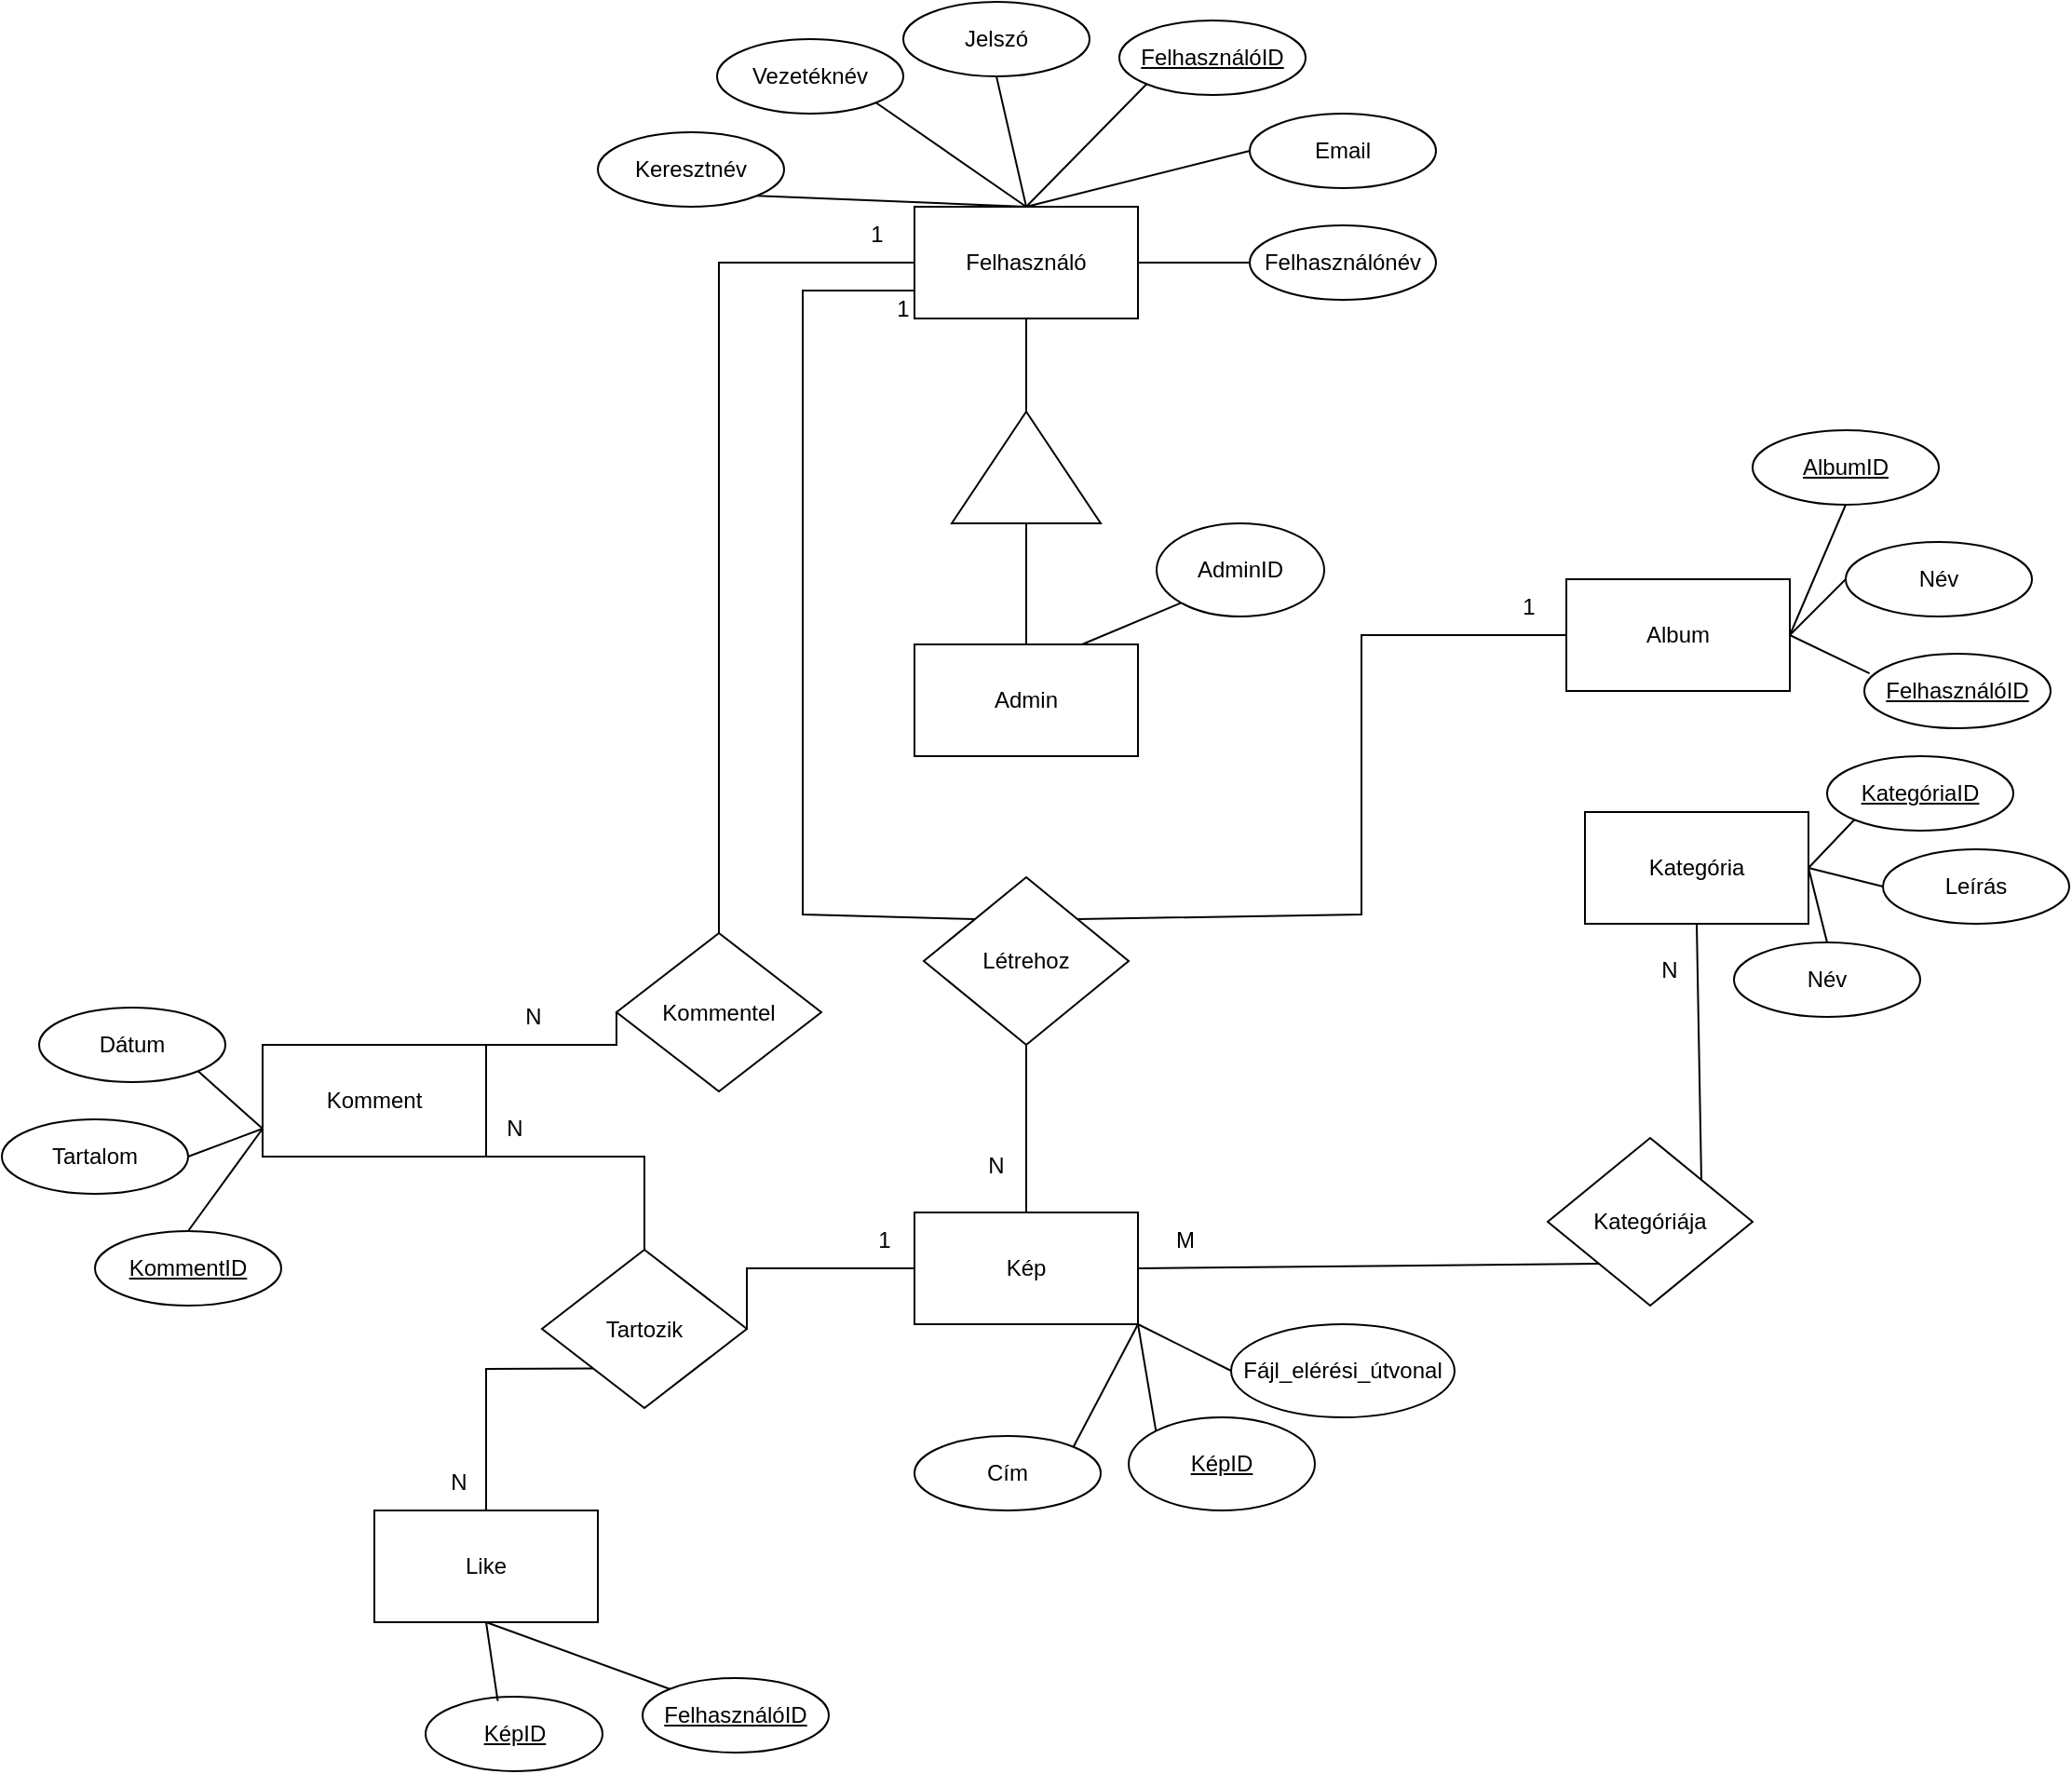 <mxfile version="23.1.6" type="device">
  <diagram name="1 oldal" id="Z1Y7rWqb52iOzYp9XdTF">
    <mxGraphModel dx="2187" dy="2463" grid="1" gridSize="10" guides="1" tooltips="1" connect="1" arrows="1" fold="1" page="1" pageScale="1" pageWidth="827" pageHeight="1169" math="0" shadow="0">
      <root>
        <mxCell id="0" />
        <mxCell id="1" parent="0" />
        <mxCell id="hT2JEiL4Q5DK7T2SiJuw-1" value="Felhasználó" style="rounded=0;whiteSpace=wrap;html=1;" vertex="1" parent="1">
          <mxGeometry x="420" y="-30" width="120" height="60" as="geometry" />
        </mxCell>
        <mxCell id="hT2JEiL4Q5DK7T2SiJuw-2" value="Kép" style="rounded=0;whiteSpace=wrap;html=1;" vertex="1" parent="1">
          <mxGeometry x="420" y="510" width="120" height="60" as="geometry" />
        </mxCell>
        <mxCell id="hT2JEiL4Q5DK7T2SiJuw-3" value="Kategória" style="rounded=0;whiteSpace=wrap;html=1;" vertex="1" parent="1">
          <mxGeometry x="780" y="295" width="120" height="60" as="geometry" />
        </mxCell>
        <mxCell id="hT2JEiL4Q5DK7T2SiJuw-4" value="Komment" style="rounded=0;whiteSpace=wrap;html=1;" vertex="1" parent="1">
          <mxGeometry x="70" y="420" width="120" height="60" as="geometry" />
        </mxCell>
        <mxCell id="hT2JEiL4Q5DK7T2SiJuw-5" value="&lt;u&gt;FelhasználóID&lt;/u&gt;" style="ellipse;whiteSpace=wrap;html=1;" vertex="1" parent="1">
          <mxGeometry x="530" y="-130" width="100" height="40" as="geometry" />
        </mxCell>
        <mxCell id="hT2JEiL4Q5DK7T2SiJuw-6" value="Felhasználónév" style="ellipse;whiteSpace=wrap;html=1;" vertex="1" parent="1">
          <mxGeometry x="600" y="-20" width="100" height="40" as="geometry" />
        </mxCell>
        <mxCell id="hT2JEiL4Q5DK7T2SiJuw-8" value="Jelszó" style="ellipse;whiteSpace=wrap;html=1;" vertex="1" parent="1">
          <mxGeometry x="414" y="-140" width="100" height="40" as="geometry" />
        </mxCell>
        <mxCell id="hT2JEiL4Q5DK7T2SiJuw-15" value="&lt;u&gt;KépID&lt;/u&gt;" style="ellipse;whiteSpace=wrap;html=1;" vertex="1" parent="1">
          <mxGeometry x="535" y="620" width="100" height="50" as="geometry" />
        </mxCell>
        <mxCell id="hT2JEiL4Q5DK7T2SiJuw-16" value="Cím" style="ellipse;whiteSpace=wrap;html=1;" vertex="1" parent="1">
          <mxGeometry x="420" y="630" width="100" height="40" as="geometry" />
        </mxCell>
        <mxCell id="hT2JEiL4Q5DK7T2SiJuw-18" value="Fájl_elérési_útvonal" style="ellipse;whiteSpace=wrap;html=1;" vertex="1" parent="1">
          <mxGeometry x="590" y="570" width="120" height="50" as="geometry" />
        </mxCell>
        <mxCell id="hT2JEiL4Q5DK7T2SiJuw-19" value="&lt;u&gt;KategóriaID&lt;/u&gt;" style="ellipse;whiteSpace=wrap;html=1;" vertex="1" parent="1">
          <mxGeometry x="910" y="265" width="100" height="40" as="geometry" />
        </mxCell>
        <mxCell id="hT2JEiL4Q5DK7T2SiJuw-20" value="Név" style="ellipse;whiteSpace=wrap;html=1;" vertex="1" parent="1">
          <mxGeometry x="860" y="365" width="100" height="40" as="geometry" />
        </mxCell>
        <mxCell id="hT2JEiL4Q5DK7T2SiJuw-21" value="Leírás" style="ellipse;whiteSpace=wrap;html=1;" vertex="1" parent="1">
          <mxGeometry x="940" y="315" width="100" height="40" as="geometry" />
        </mxCell>
        <mxCell id="hT2JEiL4Q5DK7T2SiJuw-23" value="&lt;u&gt;KommentID&lt;/u&gt;" style="ellipse;whiteSpace=wrap;html=1;" vertex="1" parent="1">
          <mxGeometry x="-20" y="520" width="100" height="40" as="geometry" />
        </mxCell>
        <mxCell id="hT2JEiL4Q5DK7T2SiJuw-24" value="Tartalom" style="ellipse;whiteSpace=wrap;html=1;" vertex="1" parent="1">
          <mxGeometry x="-70" y="460" width="100" height="40" as="geometry" />
        </mxCell>
        <mxCell id="hT2JEiL4Q5DK7T2SiJuw-25" value="Dátum" style="ellipse;whiteSpace=wrap;html=1;" vertex="1" parent="1">
          <mxGeometry x="-50" y="400" width="100" height="40" as="geometry" />
        </mxCell>
        <mxCell id="hT2JEiL4Q5DK7T2SiJuw-26" value="Létrehoz" style="rhombus;whiteSpace=wrap;html=1;" vertex="1" parent="1">
          <mxGeometry x="425" y="330" width="110" height="90" as="geometry" />
        </mxCell>
        <mxCell id="hT2JEiL4Q5DK7T2SiJuw-30" value="Vezetéknév" style="ellipse;whiteSpace=wrap;html=1;" vertex="1" parent="1">
          <mxGeometry x="314" y="-120" width="100" height="40" as="geometry" />
        </mxCell>
        <mxCell id="hT2JEiL4Q5DK7T2SiJuw-31" value="Keresztnév" style="ellipse;whiteSpace=wrap;html=1;" vertex="1" parent="1">
          <mxGeometry x="250" y="-70" width="100" height="40" as="geometry" />
        </mxCell>
        <mxCell id="hT2JEiL4Q5DK7T2SiJuw-32" value="Email" style="ellipse;whiteSpace=wrap;html=1;" vertex="1" parent="1">
          <mxGeometry x="600" y="-80" width="100" height="40" as="geometry" />
        </mxCell>
        <mxCell id="hT2JEiL4Q5DK7T2SiJuw-35" value="" style="endArrow=none;html=1;rounded=0;entryX=0.5;entryY=0;entryDx=0;entryDy=0;exitX=1;exitY=1;exitDx=0;exitDy=0;" edge="1" parent="1" source="hT2JEiL4Q5DK7T2SiJuw-30" target="hT2JEiL4Q5DK7T2SiJuw-1">
          <mxGeometry width="50" height="50" relative="1" as="geometry">
            <mxPoint x="405.355" y="-75.858" as="sourcePoint" />
            <mxPoint x="320" y="-30" as="targetPoint" />
          </mxGeometry>
        </mxCell>
        <mxCell id="hT2JEiL4Q5DK7T2SiJuw-38" value="" style="endArrow=none;html=1;rounded=0;entryX=0.5;entryY=0;entryDx=0;entryDy=0;exitX=0.5;exitY=1;exitDx=0;exitDy=0;" edge="1" parent="1" source="hT2JEiL4Q5DK7T2SiJuw-8" target="hT2JEiL4Q5DK7T2SiJuw-1">
          <mxGeometry width="50" height="50" relative="1" as="geometry">
            <mxPoint x="317" y="-42" as="sourcePoint" />
            <mxPoint x="350" as="targetPoint" />
          </mxGeometry>
        </mxCell>
        <mxCell id="hT2JEiL4Q5DK7T2SiJuw-39" value="" style="endArrow=none;html=1;rounded=0;exitX=0;exitY=1;exitDx=0;exitDy=0;entryX=0.5;entryY=0;entryDx=0;entryDy=0;" edge="1" parent="1" source="hT2JEiL4Q5DK7T2SiJuw-5" target="hT2JEiL4Q5DK7T2SiJuw-1">
          <mxGeometry width="50" height="50" relative="1" as="geometry">
            <mxPoint x="474" y="-90" as="sourcePoint" />
            <mxPoint x="480" y="-30" as="targetPoint" />
          </mxGeometry>
        </mxCell>
        <mxCell id="hT2JEiL4Q5DK7T2SiJuw-40" value="" style="endArrow=none;html=1;rounded=0;entryX=0.5;entryY=0;entryDx=0;entryDy=0;exitX=0;exitY=0.5;exitDx=0;exitDy=0;" edge="1" parent="1" source="hT2JEiL4Q5DK7T2SiJuw-32" target="hT2JEiL4Q5DK7T2SiJuw-1">
          <mxGeometry width="50" height="50" relative="1" as="geometry">
            <mxPoint x="484" y="-80" as="sourcePoint" />
            <mxPoint x="500" y="-10" as="targetPoint" />
          </mxGeometry>
        </mxCell>
        <mxCell id="hT2JEiL4Q5DK7T2SiJuw-41" value="" style="endArrow=none;html=1;rounded=0;entryX=1;entryY=0.5;entryDx=0;entryDy=0;exitX=0;exitY=0.5;exitDx=0;exitDy=0;" edge="1" parent="1" source="hT2JEiL4Q5DK7T2SiJuw-6" target="hT2JEiL4Q5DK7T2SiJuw-1">
          <mxGeometry width="50" height="50" relative="1" as="geometry">
            <mxPoint x="494" y="-70" as="sourcePoint" />
            <mxPoint x="510" as="targetPoint" />
          </mxGeometry>
        </mxCell>
        <mxCell id="hT2JEiL4Q5DK7T2SiJuw-43" value="" style="endArrow=none;html=1;rounded=0;entryX=1;entryY=0.5;entryDx=0;entryDy=0;exitX=0;exitY=1;exitDx=0;exitDy=0;" edge="1" parent="1" source="hT2JEiL4Q5DK7T2SiJuw-19" target="hT2JEiL4Q5DK7T2SiJuw-3">
          <mxGeometry width="50" height="50" relative="1" as="geometry">
            <mxPoint x="915" y="299" as="sourcePoint" />
            <mxPoint x="600" y="195" as="targetPoint" />
          </mxGeometry>
        </mxCell>
        <mxCell id="hT2JEiL4Q5DK7T2SiJuw-44" value="" style="endArrow=none;html=1;rounded=0;exitX=0;exitY=0.5;exitDx=0;exitDy=0;entryX=1;entryY=0.5;entryDx=0;entryDy=0;" edge="1" parent="1" source="hT2JEiL4Q5DK7T2SiJuw-21" target="hT2JEiL4Q5DK7T2SiJuw-3">
          <mxGeometry width="50" height="50" relative="1" as="geometry">
            <mxPoint x="925" y="309" as="sourcePoint" />
            <mxPoint x="900" y="325" as="targetPoint" />
          </mxGeometry>
        </mxCell>
        <mxCell id="hT2JEiL4Q5DK7T2SiJuw-45" value="" style="endArrow=none;html=1;rounded=0;entryX=1;entryY=0.5;entryDx=0;entryDy=0;" edge="1" parent="1" target="hT2JEiL4Q5DK7T2SiJuw-3">
          <mxGeometry width="50" height="50" relative="1" as="geometry">
            <mxPoint x="910" y="365" as="sourcePoint" />
            <mxPoint x="917" y="345" as="targetPoint" />
          </mxGeometry>
        </mxCell>
        <mxCell id="hT2JEiL4Q5DK7T2SiJuw-46" value="" style="endArrow=none;html=1;rounded=0;entryX=1;entryY=1;entryDx=0;entryDy=0;exitX=0;exitY=0;exitDx=0;exitDy=0;" edge="1" parent="1" source="hT2JEiL4Q5DK7T2SiJuw-15" target="hT2JEiL4Q5DK7T2SiJuw-2">
          <mxGeometry width="50" height="50" relative="1" as="geometry">
            <mxPoint x="945" y="329" as="sourcePoint" />
            <mxPoint x="927" y="355" as="targetPoint" />
          </mxGeometry>
        </mxCell>
        <mxCell id="hT2JEiL4Q5DK7T2SiJuw-47" value="" style="endArrow=none;html=1;rounded=0;exitX=1;exitY=0;exitDx=0;exitDy=0;entryX=1;entryY=1;entryDx=0;entryDy=0;" edge="1" parent="1" source="hT2JEiL4Q5DK7T2SiJuw-16" target="hT2JEiL4Q5DK7T2SiJuw-2">
          <mxGeometry width="50" height="50" relative="1" as="geometry">
            <mxPoint x="605" y="587" as="sourcePoint" />
            <mxPoint x="570" y="555" as="targetPoint" />
          </mxGeometry>
        </mxCell>
        <mxCell id="hT2JEiL4Q5DK7T2SiJuw-48" value="" style="endArrow=none;html=1;rounded=0;entryX=1;entryY=1;entryDx=0;entryDy=0;exitX=0;exitY=0.5;exitDx=0;exitDy=0;" edge="1" parent="1" source="hT2JEiL4Q5DK7T2SiJuw-18" target="hT2JEiL4Q5DK7T2SiJuw-2">
          <mxGeometry width="50" height="50" relative="1" as="geometry">
            <mxPoint x="615" y="597" as="sourcePoint" />
            <mxPoint x="590" y="575" as="targetPoint" />
          </mxGeometry>
        </mxCell>
        <mxCell id="hT2JEiL4Q5DK7T2SiJuw-53" value="" style="endArrow=none;html=1;rounded=0;entryX=0;entryY=0.75;entryDx=0;entryDy=0;exitX=1;exitY=1;exitDx=0;exitDy=0;" edge="1" parent="1" source="hT2JEiL4Q5DK7T2SiJuw-25" target="hT2JEiL4Q5DK7T2SiJuw-4">
          <mxGeometry width="50" height="50" relative="1" as="geometry">
            <mxPoint x="80" y="220" as="sourcePoint" />
            <mxPoint x="130" y="260" as="targetPoint" />
          </mxGeometry>
        </mxCell>
        <mxCell id="hT2JEiL4Q5DK7T2SiJuw-54" value="" style="endArrow=none;html=1;rounded=0;entryX=0;entryY=0.75;entryDx=0;entryDy=0;exitX=1;exitY=0.5;exitDx=0;exitDy=0;" edge="1" parent="1" source="hT2JEiL4Q5DK7T2SiJuw-24" target="hT2JEiL4Q5DK7T2SiJuw-4">
          <mxGeometry width="50" height="50" relative="1" as="geometry">
            <mxPoint x="90" y="230" as="sourcePoint" />
            <mxPoint x="140" y="270" as="targetPoint" />
          </mxGeometry>
        </mxCell>
        <mxCell id="hT2JEiL4Q5DK7T2SiJuw-55" value="" style="endArrow=none;html=1;rounded=0;entryX=0;entryY=0.75;entryDx=0;entryDy=0;exitX=0.5;exitY=0;exitDx=0;exitDy=0;" edge="1" parent="1" source="hT2JEiL4Q5DK7T2SiJuw-23" target="hT2JEiL4Q5DK7T2SiJuw-4">
          <mxGeometry width="50" height="50" relative="1" as="geometry">
            <mxPoint x="100" y="240" as="sourcePoint" />
            <mxPoint x="150" y="280" as="targetPoint" />
          </mxGeometry>
        </mxCell>
        <mxCell id="hT2JEiL4Q5DK7T2SiJuw-56" value="Kategóriája" style="rhombus;whiteSpace=wrap;html=1;" vertex="1" parent="1">
          <mxGeometry x="760" y="470" width="110" height="90" as="geometry" />
        </mxCell>
        <mxCell id="hT2JEiL4Q5DK7T2SiJuw-58" value="" style="endArrow=none;html=1;rounded=0;entryX=1;entryY=0.5;entryDx=0;entryDy=0;exitX=0;exitY=1;exitDx=0;exitDy=0;" edge="1" parent="1" source="hT2JEiL4Q5DK7T2SiJuw-56" target="hT2JEiL4Q5DK7T2SiJuw-2">
          <mxGeometry width="50" height="50" relative="1" as="geometry">
            <mxPoint x="640" y="600" as="sourcePoint" />
            <mxPoint x="580" y="565" as="targetPoint" />
          </mxGeometry>
        </mxCell>
        <mxCell id="hT2JEiL4Q5DK7T2SiJuw-60" value="" style="endArrow=none;html=1;rounded=0;entryX=1;entryY=0;entryDx=0;entryDy=0;exitX=0.5;exitY=1;exitDx=0;exitDy=0;" edge="1" parent="1" source="hT2JEiL4Q5DK7T2SiJuw-3" target="hT2JEiL4Q5DK7T2SiJuw-56">
          <mxGeometry width="50" height="50" relative="1" as="geometry">
            <mxPoint x="840" y="365" as="sourcePoint" />
            <mxPoint x="600" y="585" as="targetPoint" />
          </mxGeometry>
        </mxCell>
        <mxCell id="hT2JEiL4Q5DK7T2SiJuw-64" value="" style="endArrow=none;html=1;rounded=0;entryX=0;entryY=0;entryDx=0;entryDy=0;exitX=0;exitY=0.75;exitDx=0;exitDy=0;" edge="1" parent="1" source="hT2JEiL4Q5DK7T2SiJuw-1" target="hT2JEiL4Q5DK7T2SiJuw-26">
          <mxGeometry width="50" height="50" relative="1" as="geometry">
            <mxPoint x="360" y="20" as="sourcePoint" />
            <mxPoint x="853" y="493" as="targetPoint" />
            <Array as="points">
              <mxPoint x="360" y="15" />
              <mxPoint x="360" y="350" />
            </Array>
          </mxGeometry>
        </mxCell>
        <mxCell id="hT2JEiL4Q5DK7T2SiJuw-65" value="" style="endArrow=none;html=1;rounded=0;entryX=0.5;entryY=1;entryDx=0;entryDy=0;exitX=0.5;exitY=0;exitDx=0;exitDy=0;" edge="1" parent="1" source="hT2JEiL4Q5DK7T2SiJuw-2" target="hT2JEiL4Q5DK7T2SiJuw-26">
          <mxGeometry width="50" height="50" relative="1" as="geometry">
            <mxPoint x="490" y="180" as="sourcePoint" />
            <mxPoint x="498" y="348" as="targetPoint" />
          </mxGeometry>
        </mxCell>
        <mxCell id="hT2JEiL4Q5DK7T2SiJuw-66" value="N" style="text;html=1;align=center;verticalAlign=middle;whiteSpace=wrap;rounded=0;" vertex="1" parent="1">
          <mxGeometry x="434" y="470" width="60" height="30" as="geometry" />
        </mxCell>
        <mxCell id="hT2JEiL4Q5DK7T2SiJuw-68" value="N" style="text;html=1;align=center;verticalAlign=middle;resizable=0;points=[];autosize=1;strokeColor=none;fillColor=none;" vertex="1" parent="1">
          <mxGeometry x="810" y="365" width="30" height="30" as="geometry" />
        </mxCell>
        <mxCell id="hT2JEiL4Q5DK7T2SiJuw-69" value="M" style="text;html=1;align=center;verticalAlign=middle;resizable=0;points=[];autosize=1;strokeColor=none;fillColor=none;" vertex="1" parent="1">
          <mxGeometry x="550" y="510" width="30" height="30" as="geometry" />
        </mxCell>
        <mxCell id="hT2JEiL4Q5DK7T2SiJuw-71" value="Kommentel" style="rhombus;whiteSpace=wrap;html=1;" vertex="1" parent="1">
          <mxGeometry x="260" y="360" width="110" height="85" as="geometry" />
        </mxCell>
        <mxCell id="hT2JEiL4Q5DK7T2SiJuw-72" value="" style="endArrow=none;html=1;rounded=0;entryX=0.5;entryY=0;entryDx=0;entryDy=0;exitX=0;exitY=0.5;exitDx=0;exitDy=0;" edge="1" parent="1" source="hT2JEiL4Q5DK7T2SiJuw-1" target="hT2JEiL4Q5DK7T2SiJuw-71">
          <mxGeometry width="50" height="50" relative="1" as="geometry">
            <mxPoint x="420" y="260" as="sourcePoint" />
            <mxPoint x="420" y="290" as="targetPoint" />
            <Array as="points">
              <mxPoint x="315" />
              <mxPoint x="315" y="290" />
            </Array>
          </mxGeometry>
        </mxCell>
        <mxCell id="hT2JEiL4Q5DK7T2SiJuw-73" value="" style="endArrow=none;html=1;rounded=0;exitX=1;exitY=0;exitDx=0;exitDy=0;entryX=0;entryY=0.5;entryDx=0;entryDy=0;" edge="1" parent="1" source="hT2JEiL4Q5DK7T2SiJuw-4" target="hT2JEiL4Q5DK7T2SiJuw-71">
          <mxGeometry width="50" height="50" relative="1" as="geometry">
            <mxPoint x="430" y="180" as="sourcePoint" />
            <mxPoint x="430" y="300" as="targetPoint" />
            <Array as="points">
              <mxPoint x="260" y="420" />
            </Array>
          </mxGeometry>
        </mxCell>
        <mxCell id="hT2JEiL4Q5DK7T2SiJuw-74" value="N" style="text;html=1;align=center;verticalAlign=middle;resizable=0;points=[];autosize=1;strokeColor=none;fillColor=none;" vertex="1" parent="1">
          <mxGeometry x="200" y="390" width="30" height="30" as="geometry" />
        </mxCell>
        <mxCell id="hT2JEiL4Q5DK7T2SiJuw-79" value="Album" style="rounded=0;whiteSpace=wrap;html=1;" vertex="1" parent="1">
          <mxGeometry x="770" y="170" width="120" height="60" as="geometry" />
        </mxCell>
        <mxCell id="hT2JEiL4Q5DK7T2SiJuw-80" value="&lt;u&gt;AlbumID&lt;/u&gt;" style="ellipse;whiteSpace=wrap;html=1;" vertex="1" parent="1">
          <mxGeometry x="870" y="90" width="100" height="40" as="geometry" />
        </mxCell>
        <mxCell id="hT2JEiL4Q5DK7T2SiJuw-81" value="Név" style="ellipse;whiteSpace=wrap;html=1;" vertex="1" parent="1">
          <mxGeometry x="920" y="150" width="100" height="40" as="geometry" />
        </mxCell>
        <mxCell id="hT2JEiL4Q5DK7T2SiJuw-85" value="" style="endArrow=none;html=1;rounded=0;exitX=1;exitY=0;exitDx=0;exitDy=0;entryX=0;entryY=0.5;entryDx=0;entryDy=0;" edge="1" parent="1" source="hT2JEiL4Q5DK7T2SiJuw-26" target="hT2JEiL4Q5DK7T2SiJuw-79">
          <mxGeometry width="50" height="50" relative="1" as="geometry">
            <mxPoint x="672.5" y="222.5" as="sourcePoint" />
            <mxPoint x="780" y="188" as="targetPoint" />
            <Array as="points">
              <mxPoint x="660" y="350" />
              <mxPoint x="660" y="200" />
            </Array>
          </mxGeometry>
        </mxCell>
        <mxCell id="hT2JEiL4Q5DK7T2SiJuw-87" value="" style="endArrow=none;html=1;rounded=0;entryX=1;entryY=0.5;entryDx=0;entryDy=0;exitX=0;exitY=0.5;exitDx=0;exitDy=0;" edge="1" parent="1" source="hT2JEiL4Q5DK7T2SiJuw-81" target="hT2JEiL4Q5DK7T2SiJuw-79">
          <mxGeometry width="50" height="50" relative="1" as="geometry">
            <mxPoint x="935" y="309" as="sourcePoint" />
            <mxPoint x="910" y="335" as="targetPoint" />
          </mxGeometry>
        </mxCell>
        <mxCell id="hT2JEiL4Q5DK7T2SiJuw-89" value="" style="endArrow=none;html=1;rounded=0;entryX=1;entryY=0.5;entryDx=0;entryDy=0;exitX=0.5;exitY=1;exitDx=0;exitDy=0;" edge="1" parent="1" source="hT2JEiL4Q5DK7T2SiJuw-80" target="hT2JEiL4Q5DK7T2SiJuw-79">
          <mxGeometry width="50" height="50" relative="1" as="geometry">
            <mxPoint x="920" y="140" as="sourcePoint" />
            <mxPoint x="900" y="198" as="targetPoint" />
          </mxGeometry>
        </mxCell>
        <mxCell id="hT2JEiL4Q5DK7T2SiJuw-91" value="Tartozik" style="rhombus;whiteSpace=wrap;html=1;" vertex="1" parent="1">
          <mxGeometry x="220" y="530" width="110" height="85" as="geometry" />
        </mxCell>
        <mxCell id="hT2JEiL4Q5DK7T2SiJuw-94" value="" style="endArrow=none;html=1;rounded=0;exitX=1;exitY=1;exitDx=0;exitDy=0;entryX=0.5;entryY=0;entryDx=0;entryDy=0;" edge="1" parent="1" source="hT2JEiL4Q5DK7T2SiJuw-4" target="hT2JEiL4Q5DK7T2SiJuw-91">
          <mxGeometry width="50" height="50" relative="1" as="geometry">
            <mxPoint x="200" y="430" as="sourcePoint" />
            <mxPoint x="270" y="413" as="targetPoint" />
            <Array as="points">
              <mxPoint x="275" y="480" />
            </Array>
          </mxGeometry>
        </mxCell>
        <mxCell id="hT2JEiL4Q5DK7T2SiJuw-95" value="" style="endArrow=none;html=1;rounded=0;exitX=0;exitY=0.5;exitDx=0;exitDy=0;entryX=1;entryY=0.5;entryDx=0;entryDy=0;" edge="1" parent="1" source="hT2JEiL4Q5DK7T2SiJuw-2" target="hT2JEiL4Q5DK7T2SiJuw-91">
          <mxGeometry width="50" height="50" relative="1" as="geometry">
            <mxPoint x="200" y="490" as="sourcePoint" />
            <mxPoint x="285" y="540" as="targetPoint" />
            <Array as="points">
              <mxPoint x="330" y="540" />
            </Array>
          </mxGeometry>
        </mxCell>
        <mxCell id="hT2JEiL4Q5DK7T2SiJuw-96" value="1" style="text;html=1;align=center;verticalAlign=middle;whiteSpace=wrap;rounded=0;" vertex="1" parent="1">
          <mxGeometry x="374" y="510" width="60" height="30" as="geometry" />
        </mxCell>
        <mxCell id="hT2JEiL4Q5DK7T2SiJuw-97" value="N" style="text;html=1;align=center;verticalAlign=middle;resizable=0;points=[];autosize=1;strokeColor=none;fillColor=none;" vertex="1" parent="1">
          <mxGeometry x="190" y="450" width="30" height="30" as="geometry" />
        </mxCell>
        <mxCell id="hT2JEiL4Q5DK7T2SiJuw-100" value="Like" style="rounded=0;whiteSpace=wrap;html=1;" vertex="1" parent="1">
          <mxGeometry x="130" y="670" width="120" height="60" as="geometry" />
        </mxCell>
        <mxCell id="hT2JEiL4Q5DK7T2SiJuw-101" value="" style="endArrow=none;html=1;rounded=0;exitX=0.5;exitY=0;exitDx=0;exitDy=0;entryX=0;entryY=1;entryDx=0;entryDy=0;" edge="1" parent="1" source="hT2JEiL4Q5DK7T2SiJuw-100" target="hT2JEiL4Q5DK7T2SiJuw-91">
          <mxGeometry width="50" height="50" relative="1" as="geometry">
            <mxPoint x="430" y="550" as="sourcePoint" />
            <mxPoint x="340" y="583" as="targetPoint" />
            <Array as="points">
              <mxPoint x="190" y="594" />
            </Array>
          </mxGeometry>
        </mxCell>
        <mxCell id="hT2JEiL4Q5DK7T2SiJuw-102" value="&lt;u&gt;KépID&lt;/u&gt;" style="ellipse;whiteSpace=wrap;html=1;" vertex="1" parent="1">
          <mxGeometry x="157.5" y="770" width="95" height="40" as="geometry" />
        </mxCell>
        <mxCell id="hT2JEiL4Q5DK7T2SiJuw-103" value="&lt;u&gt;FelhasználóID&lt;/u&gt;" style="ellipse;whiteSpace=wrap;html=1;" vertex="1" parent="1">
          <mxGeometry x="274" y="760" width="100" height="40" as="geometry" />
        </mxCell>
        <mxCell id="hT2JEiL4Q5DK7T2SiJuw-104" value="" style="endArrow=none;html=1;rounded=0;entryX=0.5;entryY=1;entryDx=0;entryDy=0;exitX=0.408;exitY=0.059;exitDx=0;exitDy=0;exitPerimeter=0;" edge="1" parent="1" source="hT2JEiL4Q5DK7T2SiJuw-102" target="hT2JEiL4Q5DK7T2SiJuw-100">
          <mxGeometry width="50" height="50" relative="1" as="geometry">
            <mxPoint x="40" y="530" as="sourcePoint" />
            <mxPoint x="80" y="475" as="targetPoint" />
          </mxGeometry>
        </mxCell>
        <mxCell id="hT2JEiL4Q5DK7T2SiJuw-105" value="" style="endArrow=none;html=1;rounded=0;entryX=0.5;entryY=1;entryDx=0;entryDy=0;exitX=0;exitY=0;exitDx=0;exitDy=0;" edge="1" parent="1" source="hT2JEiL4Q5DK7T2SiJuw-103" target="hT2JEiL4Q5DK7T2SiJuw-100">
          <mxGeometry width="50" height="50" relative="1" as="geometry">
            <mxPoint x="206" y="782" as="sourcePoint" />
            <mxPoint x="200" y="740" as="targetPoint" />
          </mxGeometry>
        </mxCell>
        <mxCell id="hT2JEiL4Q5DK7T2SiJuw-106" value="&lt;u&gt;FelhasználóID&lt;/u&gt;" style="ellipse;whiteSpace=wrap;html=1;" vertex="1" parent="1">
          <mxGeometry x="930" y="210" width="100" height="40" as="geometry" />
        </mxCell>
        <mxCell id="hT2JEiL4Q5DK7T2SiJuw-107" value="" style="endArrow=none;html=1;rounded=0;exitX=0.028;exitY=0.265;exitDx=0;exitDy=0;entryX=1;entryY=0.5;entryDx=0;entryDy=0;exitPerimeter=0;" edge="1" parent="1" source="hT2JEiL4Q5DK7T2SiJuw-106" target="hT2JEiL4Q5DK7T2SiJuw-79">
          <mxGeometry width="50" height="50" relative="1" as="geometry">
            <mxPoint x="930" y="180" as="sourcePoint" />
            <mxPoint x="870" y="170" as="targetPoint" />
          </mxGeometry>
        </mxCell>
        <mxCell id="hT2JEiL4Q5DK7T2SiJuw-113" value="" style="triangle;whiteSpace=wrap;html=1;rotation=-90;" vertex="1" parent="1">
          <mxGeometry x="450" y="70" width="60" height="80" as="geometry" />
        </mxCell>
        <mxCell id="hT2JEiL4Q5DK7T2SiJuw-114" value="" style="endArrow=none;html=1;rounded=0;entryX=0.5;entryY=0;entryDx=0;entryDy=0;" edge="1" parent="1" target="hT2JEiL4Q5DK7T2SiJuw-10">
          <mxGeometry width="50" height="50" relative="1" as="geometry">
            <mxPoint x="480" y="240" as="sourcePoint" />
            <mxPoint x="480" y="330" as="targetPoint" />
          </mxGeometry>
        </mxCell>
        <mxCell id="hT2JEiL4Q5DK7T2SiJuw-10" value="Admin" style="rounded=0;whiteSpace=wrap;html=1;" vertex="1" parent="1">
          <mxGeometry x="420" y="205" width="120" height="60" as="geometry" />
        </mxCell>
        <mxCell id="hT2JEiL4Q5DK7T2SiJuw-115" value="" style="endArrow=none;html=1;rounded=0;entryX=0.5;entryY=1;entryDx=0;entryDy=0;exitX=1;exitY=0.5;exitDx=0;exitDy=0;" edge="1" parent="1" source="hT2JEiL4Q5DK7T2SiJuw-113" target="hT2JEiL4Q5DK7T2SiJuw-1">
          <mxGeometry width="50" height="50" relative="1" as="geometry">
            <mxPoint x="415" y="-66" as="sourcePoint" />
            <mxPoint x="490" y="-20" as="targetPoint" />
          </mxGeometry>
        </mxCell>
        <mxCell id="hT2JEiL4Q5DK7T2SiJuw-116" value="" style="endArrow=none;html=1;rounded=0;entryX=0.5;entryY=0;entryDx=0;entryDy=0;exitX=0;exitY=0.5;exitDx=0;exitDy=0;" edge="1" parent="1" source="hT2JEiL4Q5DK7T2SiJuw-113" target="hT2JEiL4Q5DK7T2SiJuw-10">
          <mxGeometry width="50" height="50" relative="1" as="geometry">
            <mxPoint x="490" y="90" as="sourcePoint" />
            <mxPoint x="490" y="40" as="targetPoint" />
          </mxGeometry>
        </mxCell>
        <mxCell id="hT2JEiL4Q5DK7T2SiJuw-117" value="1" style="text;html=1;align=center;verticalAlign=middle;whiteSpace=wrap;rounded=0;" vertex="1" parent="1">
          <mxGeometry x="370" y="-30" width="60" height="30" as="geometry" />
        </mxCell>
        <mxCell id="hT2JEiL4Q5DK7T2SiJuw-118" value="N" style="text;html=1;align=center;verticalAlign=middle;resizable=0;points=[];autosize=1;strokeColor=none;fillColor=none;" vertex="1" parent="1">
          <mxGeometry x="160" y="640" width="30" height="30" as="geometry" />
        </mxCell>
        <mxCell id="hT2JEiL4Q5DK7T2SiJuw-119" value="1" style="text;html=1;align=center;verticalAlign=middle;whiteSpace=wrap;rounded=0;" vertex="1" parent="1">
          <mxGeometry x="384" y="10" width="60" height="30" as="geometry" />
        </mxCell>
        <mxCell id="hT2JEiL4Q5DK7T2SiJuw-121" value="1" style="text;html=1;align=center;verticalAlign=middle;whiteSpace=wrap;rounded=0;" vertex="1" parent="1">
          <mxGeometry x="720" y="170" width="60" height="30" as="geometry" />
        </mxCell>
        <mxCell id="hT2JEiL4Q5DK7T2SiJuw-123" value="AdminID" style="ellipse;whiteSpace=wrap;html=1;" vertex="1" parent="1">
          <mxGeometry x="550" y="140" width="90" height="50" as="geometry" />
        </mxCell>
        <mxCell id="hT2JEiL4Q5DK7T2SiJuw-124" value="" style="endArrow=none;html=1;rounded=0;entryX=0.75;entryY=0;entryDx=0;entryDy=0;exitX=0;exitY=1;exitDx=0;exitDy=0;" edge="1" parent="1" source="hT2JEiL4Q5DK7T2SiJuw-123" target="hT2JEiL4Q5DK7T2SiJuw-10">
          <mxGeometry width="50" height="50" relative="1" as="geometry">
            <mxPoint x="610" y="10" as="sourcePoint" />
            <mxPoint x="550" y="10" as="targetPoint" />
          </mxGeometry>
        </mxCell>
        <mxCell id="hT2JEiL4Q5DK7T2SiJuw-127" value="" style="endArrow=none;html=1;rounded=0;exitX=1;exitY=1;exitDx=0;exitDy=0;" edge="1" parent="1" source="hT2JEiL4Q5DK7T2SiJuw-31">
          <mxGeometry width="50" height="50" relative="1" as="geometry">
            <mxPoint x="409" y="-76" as="sourcePoint" />
            <mxPoint x="480" y="-30" as="targetPoint" />
          </mxGeometry>
        </mxCell>
      </root>
    </mxGraphModel>
  </diagram>
</mxfile>
